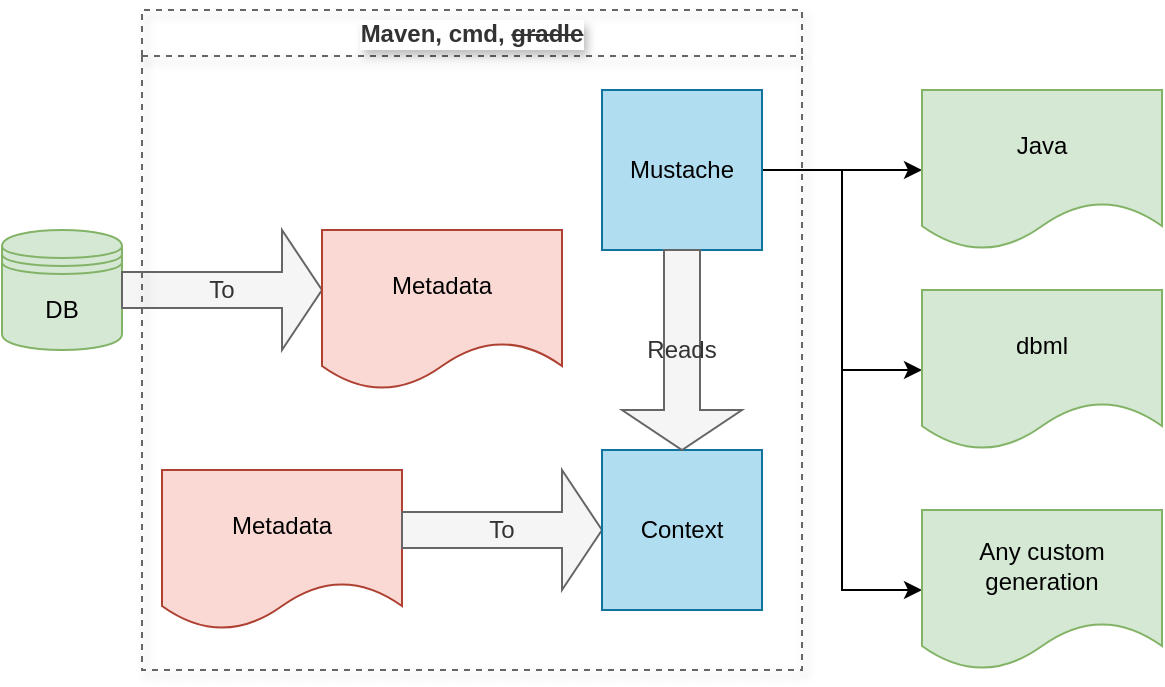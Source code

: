 <mxfile version="24.0.0" type="github">
  <diagram name="Page-1" id="nPCcnV1-Jq13Tpg0hsze">
    <mxGraphModel dx="1050" dy="557" grid="1" gridSize="10" guides="1" tooltips="1" connect="1" arrows="1" fold="1" page="1" pageScale="1" pageWidth="850" pageHeight="1100" math="0" shadow="0">
      <root>
        <mxCell id="0" />
        <mxCell id="1" parent="0" />
        <mxCell id="TZronD_LeTqLBZwLPRDB-1" value="DB" style="shape=datastore;whiteSpace=wrap;html=1;fillColor=#d5e8d4;strokeColor=#82b366;" vertex="1" parent="1">
          <mxGeometry x="50" y="200" width="60" height="60" as="geometry" />
        </mxCell>
        <mxCell id="TZronD_LeTqLBZwLPRDB-2" value="To" style="shape=singleArrow;whiteSpace=wrap;html=1;fillColor=#f5f5f5;fontColor=#333333;strokeColor=#666666;" vertex="1" parent="1">
          <mxGeometry x="110" y="200" width="100" height="60" as="geometry" />
        </mxCell>
        <mxCell id="TZronD_LeTqLBZwLPRDB-3" value="Metadata" style="shape=document;whiteSpace=wrap;html=1;boundedLbl=1;fillColor=#fad9d5;strokeColor=#ae4132;" vertex="1" parent="1">
          <mxGeometry x="210" y="200" width="120" height="80" as="geometry" />
        </mxCell>
        <mxCell id="TZronD_LeTqLBZwLPRDB-4" value="Metadata" style="shape=document;whiteSpace=wrap;html=1;boundedLbl=1;fillColor=#fad9d5;strokeColor=#ae4132;" vertex="1" parent="1">
          <mxGeometry x="130" y="320" width="120" height="80" as="geometry" />
        </mxCell>
        <mxCell id="TZronD_LeTqLBZwLPRDB-8" value="To" style="shape=singleArrow;whiteSpace=wrap;html=1;fillColor=#f5f5f5;fontColor=#333333;strokeColor=#666666;" vertex="1" parent="1">
          <mxGeometry x="250" y="320" width="100" height="60" as="geometry" />
        </mxCell>
        <mxCell id="TZronD_LeTqLBZwLPRDB-10" value="Context" style="whiteSpace=wrap;html=1;aspect=fixed;fillColor=#b1ddf0;strokeColor=#10739e;" vertex="1" parent="1">
          <mxGeometry x="350" y="310" width="80" height="80" as="geometry" />
        </mxCell>
        <mxCell id="TZronD_LeTqLBZwLPRDB-16" style="edgeStyle=orthogonalEdgeStyle;rounded=0;orthogonalLoop=1;jettySize=auto;html=1;" edge="1" parent="1" source="TZronD_LeTqLBZwLPRDB-11" target="TZronD_LeTqLBZwLPRDB-13">
          <mxGeometry relative="1" as="geometry" />
        </mxCell>
        <mxCell id="TZronD_LeTqLBZwLPRDB-17" style="edgeStyle=orthogonalEdgeStyle;rounded=0;orthogonalLoop=1;jettySize=auto;html=1;entryX=0;entryY=0.5;entryDx=0;entryDy=0;" edge="1" parent="1" source="TZronD_LeTqLBZwLPRDB-11" target="TZronD_LeTqLBZwLPRDB-14">
          <mxGeometry relative="1" as="geometry" />
        </mxCell>
        <mxCell id="TZronD_LeTqLBZwLPRDB-18" style="edgeStyle=orthogonalEdgeStyle;rounded=0;orthogonalLoop=1;jettySize=auto;html=1;entryX=0;entryY=0.5;entryDx=0;entryDy=0;" edge="1" parent="1" source="TZronD_LeTqLBZwLPRDB-11" target="TZronD_LeTqLBZwLPRDB-15">
          <mxGeometry relative="1" as="geometry" />
        </mxCell>
        <mxCell id="TZronD_LeTqLBZwLPRDB-11" value="Mustache" style="whiteSpace=wrap;html=1;aspect=fixed;fillColor=#b1ddf0;strokeColor=#10739e;" vertex="1" parent="1">
          <mxGeometry x="350" y="130" width="80" height="80" as="geometry" />
        </mxCell>
        <mxCell id="TZronD_LeTqLBZwLPRDB-12" value="Reads" style="shape=singleArrow;direction=south;whiteSpace=wrap;html=1;fillColor=#f5f5f5;fontColor=#333333;strokeColor=#666666;" vertex="1" parent="1">
          <mxGeometry x="360" y="210" width="60" height="100" as="geometry" />
        </mxCell>
        <mxCell id="TZronD_LeTqLBZwLPRDB-13" value="Java" style="shape=document;whiteSpace=wrap;html=1;boundedLbl=1;fillColor=#d5e8d4;strokeColor=#82b366;" vertex="1" parent="1">
          <mxGeometry x="510" y="130" width="120" height="80" as="geometry" />
        </mxCell>
        <mxCell id="TZronD_LeTqLBZwLPRDB-14" value="dbml" style="shape=document;whiteSpace=wrap;html=1;boundedLbl=1;fillColor=#d5e8d4;strokeColor=#82b366;" vertex="1" parent="1">
          <mxGeometry x="510" y="230" width="120" height="80" as="geometry" />
        </mxCell>
        <mxCell id="TZronD_LeTqLBZwLPRDB-15" value="Any custom generation" style="shape=document;whiteSpace=wrap;html=1;boundedLbl=1;fillColor=#d5e8d4;strokeColor=#82b366;" vertex="1" parent="1">
          <mxGeometry x="510" y="340" width="120" height="80" as="geometry" />
        </mxCell>
        <mxCell id="TZronD_LeTqLBZwLPRDB-19" value="Maven, cmd, &lt;strike&gt;gradle&lt;/strike&gt;" style="swimlane;whiteSpace=wrap;html=1;fillColor=none;strokeColor=#666666;dashed=1;shadow=1;textShadow=1;fontColor=#333333;labelBackgroundColor=default;" vertex="1" parent="1">
          <mxGeometry x="120" y="90" width="330" height="330" as="geometry" />
        </mxCell>
      </root>
    </mxGraphModel>
  </diagram>
</mxfile>
